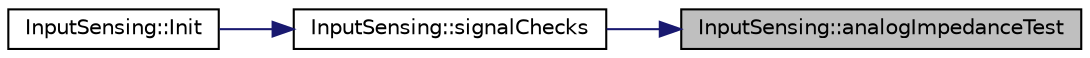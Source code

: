 digraph "InputSensing::analogImpedanceTest"
{
 // LATEX_PDF_SIZE
  edge [fontname="Helvetica",fontsize="10",labelfontname="Helvetica",labelfontsize="10"];
  node [fontname="Helvetica",fontsize="10",shape=record];
  rankdir="RL";
  Node1 [label="InputSensing::analogImpedanceTest",height=0.2,width=0.4,color="black", fillcolor="grey75", style="filled", fontcolor="black",tooltip=" "];
  Node1 -> Node2 [dir="back",color="midnightblue",fontsize="10",style="solid",fontname="Helvetica"];
  Node2 [label="InputSensing::signalChecks",height=0.2,width=0.4,color="black", fillcolor="white", style="filled",URL="$class_input_sensing.html#a5a36c1811b90b5f6a5c6b4587d138292",tooltip=" "];
  Node2 -> Node3 [dir="back",color="midnightblue",fontsize="10",style="solid",fontname="Helvetica"];
  Node3 [label="InputSensing::Init",height=0.2,width=0.4,color="black", fillcolor="white", style="filled",URL="$class_input_sensing.html#a1ce46cd3a52a686e5590ad655371a78c",tooltip=" "];
}

